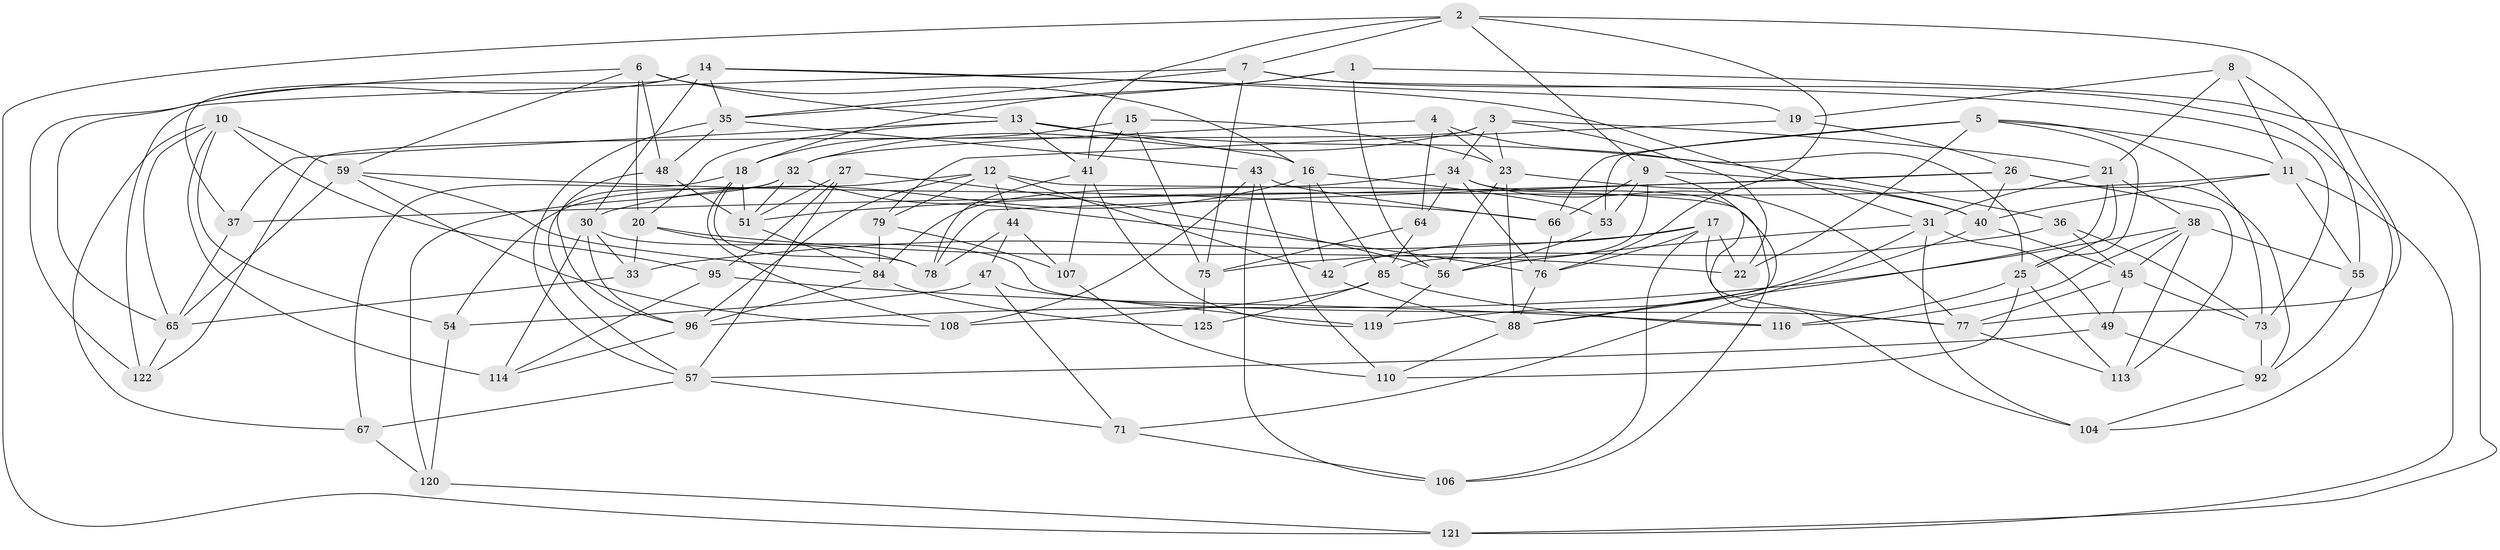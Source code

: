 // Generated by graph-tools (version 1.1) at 2025/52/02/27/25 19:52:27]
// undirected, 81 vertices, 203 edges
graph export_dot {
graph [start="1"]
  node [color=gray90,style=filled];
  1;
  2 [super="+118"];
  3 [super="+50"];
  4;
  5 [super="+94"];
  6 [super="+63"];
  7 [super="+29"];
  8;
  9 [super="+109"];
  10 [super="+39"];
  11 [super="+89"];
  12 [super="+24"];
  13 [super="+86"];
  14 [super="+61"];
  15;
  16 [super="+28"];
  17 [super="+83"];
  18 [super="+90"];
  19;
  20 [super="+117"];
  21 [super="+52"];
  22;
  23 [super="+100"];
  25 [super="+81"];
  26 [super="+68"];
  27;
  30 [super="+93"];
  31 [super="+74"];
  32 [super="+91"];
  33;
  34 [super="+46"];
  35 [super="+72"];
  36;
  37;
  38 [super="+123"];
  40 [super="+80"];
  41 [super="+126"];
  42;
  43 [super="+102"];
  44;
  45 [super="+58"];
  47;
  48;
  49;
  51 [super="+60"];
  53;
  54;
  55;
  56 [super="+70"];
  57 [super="+62"];
  59 [super="+97"];
  64;
  65 [super="+69"];
  66 [super="+87"];
  67;
  71;
  73 [super="+103"];
  75 [super="+111"];
  76 [super="+101"];
  77 [super="+99"];
  78 [super="+82"];
  79;
  84 [super="+105"];
  85 [super="+98"];
  88 [super="+112"];
  92 [super="+124"];
  95;
  96 [super="+115"];
  104;
  106;
  107;
  108;
  110;
  113;
  114;
  116;
  119;
  120;
  121;
  122;
  125;
  1 -- 56;
  1 -- 35;
  1 -- 121;
  1 -- 18;
  2 -- 41;
  2 -- 7;
  2 -- 9;
  2 -- 121;
  2 -- 76;
  2 -- 77;
  3 -- 22;
  3 -- 23;
  3 -- 122;
  3 -- 32;
  3 -- 34;
  3 -- 21;
  4 -- 23;
  4 -- 32;
  4 -- 64;
  4 -- 25;
  5 -- 22;
  5 -- 53;
  5 -- 25;
  5 -- 66;
  5 -- 11;
  5 -- 73;
  6 -- 59;
  6 -- 13;
  6 -- 20;
  6 -- 16;
  6 -- 65;
  6 -- 48;
  7 -- 73;
  7 -- 75;
  7 -- 104;
  7 -- 122;
  7 -- 35;
  8 -- 55;
  8 -- 21;
  8 -- 19;
  8 -- 11;
  9 -- 88;
  9 -- 85;
  9 -- 53;
  9 -- 66;
  9 -- 40;
  10 -- 67;
  10 -- 95;
  10 -- 54;
  10 -- 114;
  10 -- 59;
  10 -- 65;
  11 -- 55;
  11 -- 121;
  11 -- 40;
  11 -- 51;
  12 -- 42;
  12 -- 104;
  12 -- 54;
  12 -- 96;
  12 -- 44;
  12 -- 79;
  13 -- 36;
  13 -- 16;
  13 -- 37;
  13 -- 41;
  13 -- 20;
  14 -- 31;
  14 -- 37;
  14 -- 122;
  14 -- 19;
  14 -- 30;
  14 -- 35;
  15 -- 18;
  15 -- 23;
  15 -- 41;
  15 -- 75;
  16 -- 42;
  16 -- 85;
  16 -- 53;
  16 -- 30;
  17 -- 33;
  17 -- 42;
  17 -- 22;
  17 -- 106;
  17 -- 76;
  17 -- 77;
  18 -- 108;
  18 -- 78;
  18 -- 67;
  18 -- 51;
  19 -- 79;
  19 -- 26;
  20 -- 33;
  20 -- 78 [weight=2];
  20 -- 22;
  21 -- 25;
  21 -- 31;
  21 -- 88;
  21 -- 38;
  23 -- 40;
  23 -- 88;
  23 -- 56;
  25 -- 113;
  25 -- 116;
  25 -- 110;
  26 -- 40;
  26 -- 113;
  26 -- 37;
  26 -- 78;
  26 -- 92;
  27 -- 56;
  27 -- 95;
  27 -- 57;
  27 -- 51;
  30 -- 77;
  30 -- 33;
  30 -- 114;
  30 -- 96;
  31 -- 119;
  31 -- 104;
  31 -- 49;
  31 -- 56;
  32 -- 51;
  32 -- 57;
  32 -- 76;
  32 -- 120;
  33 -- 65;
  34 -- 77;
  34 -- 106;
  34 -- 64;
  34 -- 84;
  34 -- 76;
  35 -- 57;
  35 -- 48;
  35 -- 43;
  36 -- 45;
  36 -- 73;
  36 -- 75;
  37 -- 65;
  38 -- 113;
  38 -- 116;
  38 -- 55;
  38 -- 96;
  38 -- 45;
  40 -- 45;
  40 -- 71;
  41 -- 119;
  41 -- 107;
  41 -- 78;
  42 -- 88;
  43 -- 110;
  43 -- 66 [weight=2];
  43 -- 108;
  43 -- 106;
  44 -- 47;
  44 -- 107;
  44 -- 78;
  45 -- 73;
  45 -- 49;
  45 -- 77;
  47 -- 71;
  47 -- 54;
  47 -- 119;
  48 -- 96;
  48 -- 51;
  49 -- 92;
  49 -- 57;
  51 -- 84;
  53 -- 56;
  54 -- 120;
  55 -- 92;
  56 -- 119;
  57 -- 67;
  57 -- 71;
  59 -- 108;
  59 -- 84;
  59 -- 66;
  59 -- 65;
  64 -- 75;
  64 -- 85;
  65 -- 122;
  66 -- 76;
  67 -- 120;
  71 -- 106;
  73 -- 92 [weight=2];
  75 -- 125 [weight=2];
  76 -- 88;
  77 -- 113;
  79 -- 107;
  79 -- 84;
  84 -- 125;
  84 -- 96;
  85 -- 125;
  85 -- 116;
  85 -- 108;
  88 -- 110;
  92 -- 104;
  95 -- 114;
  95 -- 116;
  96 -- 114;
  107 -- 110;
  120 -- 121;
}
